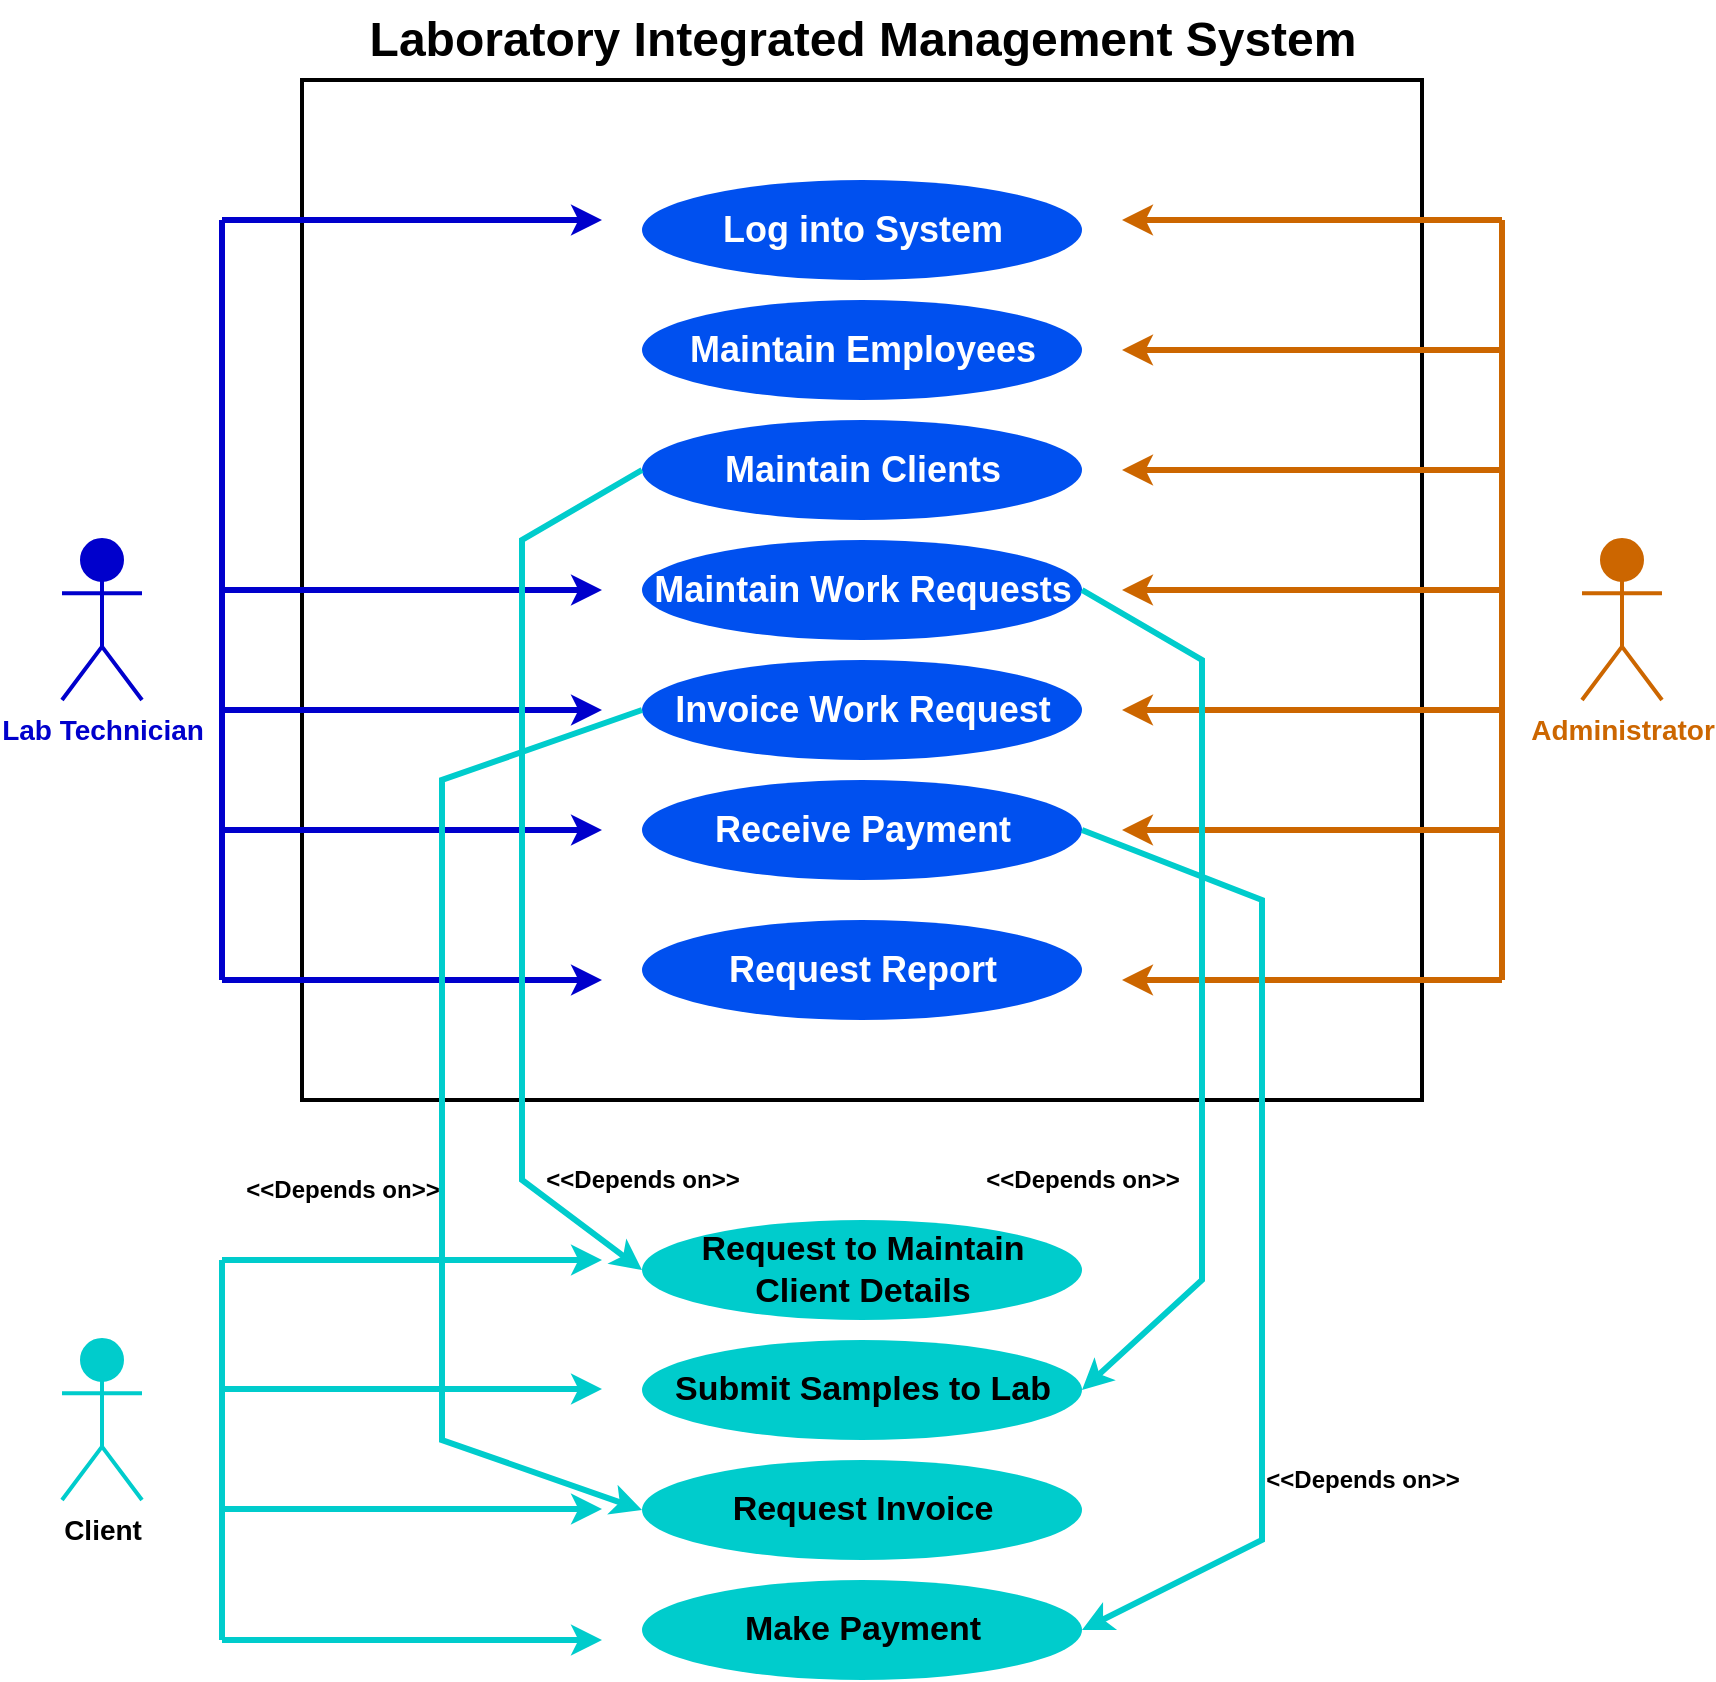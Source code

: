 <mxfile version="20.2.3" type="device"><diagram id="_AR5xi1rkQXITk8d271d" name="Page-1"><mxGraphModel dx="1422" dy="865" grid="1" gridSize="10" guides="1" tooltips="1" connect="1" arrows="1" fold="1" page="1" pageScale="1" pageWidth="850" pageHeight="1100" math="0" shadow="0"><root><mxCell id="0"/><mxCell id="1" parent="0"/><mxCell id="fX5SQhd1wTMBK9etIQz_-1" value="" style="rounded=0;whiteSpace=wrap;html=1;strokeWidth=2;" parent="1" vertex="1"><mxGeometry x="160" y="40" width="560" height="510" as="geometry"/></mxCell><mxCell id="fX5SQhd1wTMBK9etIQz_-2" value="&lt;font size=&quot;1&quot;&gt;&lt;b style=&quot;font-size: 14px&quot;&gt;Lab Technician&lt;br&gt;&lt;/b&gt;&lt;/font&gt;" style="shape=umlActor;verticalLabelPosition=bottom;verticalAlign=top;html=1;outlineConnect=0;strokeWidth=2;fontColor=#0000CC;fillColor=#0000CC;strokeColor=#0000CC;" parent="1" vertex="1"><mxGeometry x="40" y="270" width="40" height="80" as="geometry"/></mxCell><mxCell id="hlS6kBS3CGaCVJeCcZKA-1" value="Laboratory Integrated Management System" style="text;strokeColor=none;fillColor=none;html=1;fontSize=24;fontStyle=1;verticalAlign=middle;align=center;" parent="1" vertex="1"><mxGeometry x="390" width="100" height="40" as="geometry"/></mxCell><mxCell id="hlS6kBS3CGaCVJeCcZKA-5" value="" style="ellipse;whiteSpace=wrap;html=1;fontSize=14;strokeWidth=2;fillColor=#0050ef;fontColor=#ffffff;strokeColor=none;" parent="1" vertex="1"><mxGeometry x="330" y="90" width="220" height="50" as="geometry"/></mxCell><mxCell id="hlS6kBS3CGaCVJeCcZKA-7" value="Log into System" style="text;strokeColor=none;fillColor=#0050ef;html=1;fontSize=18;fontStyle=1;verticalAlign=middle;align=center;fontColor=#ffffff;" parent="1" vertex="1"><mxGeometry x="390" y="95" width="100" height="40" as="geometry"/></mxCell><mxCell id="hlS6kBS3CGaCVJeCcZKA-8" value="" style="ellipse;whiteSpace=wrap;html=1;fontSize=14;strokeWidth=2;fillColor=#0050ef;fontColor=#ffffff;strokeColor=none;" parent="1" vertex="1"><mxGeometry x="330" y="150" width="220" height="50" as="geometry"/></mxCell><mxCell id="hlS6kBS3CGaCVJeCcZKA-9" value="Maintain Employees" style="text;strokeColor=none;fillColor=#0050ef;html=1;fontSize=18;fontStyle=1;verticalAlign=middle;align=center;fontColor=#ffffff;" parent="1" vertex="1"><mxGeometry x="390" y="155" width="100" height="40" as="geometry"/></mxCell><mxCell id="hlS6kBS3CGaCVJeCcZKA-10" value="" style="ellipse;whiteSpace=wrap;html=1;fontSize=14;strokeWidth=2;fillColor=#0050ef;fontColor=#ffffff;strokeColor=none;" parent="1" vertex="1"><mxGeometry x="330" y="210" width="220" height="50" as="geometry"/></mxCell><mxCell id="hlS6kBS3CGaCVJeCcZKA-11" value="Maintain Clients" style="text;strokeColor=none;fillColor=#0050ef;html=1;fontSize=18;fontStyle=1;verticalAlign=middle;align=center;fontColor=#ffffff;" parent="1" vertex="1"><mxGeometry x="390" y="215" width="100" height="40" as="geometry"/></mxCell><mxCell id="hlS6kBS3CGaCVJeCcZKA-12" value="" style="ellipse;whiteSpace=wrap;html=1;fontSize=14;strokeWidth=2;fillColor=#0050ef;fontColor=#ffffff;strokeColor=none;" parent="1" vertex="1"><mxGeometry x="330" y="270" width="220" height="50" as="geometry"/></mxCell><mxCell id="hlS6kBS3CGaCVJeCcZKA-13" value="Maintain Work Requests" style="text;strokeColor=none;fillColor=#0050ef;html=1;fontSize=18;fontStyle=1;verticalAlign=middle;align=center;fontColor=#ffffff;" parent="1" vertex="1"><mxGeometry x="390" y="275" width="100" height="40" as="geometry"/></mxCell><mxCell id="hlS6kBS3CGaCVJeCcZKA-14" value="" style="ellipse;whiteSpace=wrap;html=1;fontSize=14;strokeWidth=2;fillColor=#0050ef;fontColor=#ffffff;strokeColor=none;" parent="1" vertex="1"><mxGeometry x="330" y="330" width="220" height="50" as="geometry"/></mxCell><mxCell id="hlS6kBS3CGaCVJeCcZKA-15" value="" style="ellipse;whiteSpace=wrap;html=1;fontSize=14;strokeWidth=2;fillColor=#0050ef;fontColor=#ffffff;strokeColor=none;" parent="1" vertex="1"><mxGeometry x="330" y="390" width="220" height="50" as="geometry"/></mxCell><mxCell id="hlS6kBS3CGaCVJeCcZKA-16" value="" style="ellipse;whiteSpace=wrap;html=1;fontSize=14;strokeWidth=2;fillColor=#0050ef;fontColor=#ffffff;strokeColor=none;" parent="1" vertex="1"><mxGeometry x="330" y="460" width="220" height="50" as="geometry"/></mxCell><mxCell id="hlS6kBS3CGaCVJeCcZKA-18" value="Invoice Work Request" style="text;strokeColor=none;fillColor=#0050ef;html=1;fontSize=18;fontStyle=1;verticalAlign=middle;align=center;fontColor=#ffffff;" parent="1" vertex="1"><mxGeometry x="390" y="335" width="100" height="40" as="geometry"/></mxCell><mxCell id="hlS6kBS3CGaCVJeCcZKA-19" value="Receive Payment" style="text;strokeColor=none;fillColor=#0050ef;html=1;fontSize=18;fontStyle=1;verticalAlign=middle;align=center;fontColor=#ffffff;" parent="1" vertex="1"><mxGeometry x="390" y="395" width="100" height="40" as="geometry"/></mxCell><mxCell id="hlS6kBS3CGaCVJeCcZKA-20" value="Request Report" style="text;strokeColor=none;fillColor=#0050ef;html=1;fontSize=18;fontStyle=1;verticalAlign=middle;align=center;fontColor=#ffffff;" parent="1" vertex="1"><mxGeometry x="390" y="465" width="100" height="40" as="geometry"/></mxCell><mxCell id="hlS6kBS3CGaCVJeCcZKA-23" value="&lt;font size=&quot;1&quot;&gt;&lt;b style=&quot;font-size: 14px&quot;&gt;Administrator&lt;/b&gt;&lt;/font&gt;" style="shape=umlActor;verticalLabelPosition=bottom;verticalAlign=top;html=1;outlineConnect=0;strokeWidth=2;fontColor=#CC6600;fillColor=#CC6600;strokeColor=#CC6600;" parent="1" vertex="1"><mxGeometry x="800" y="270" width="40" height="80" as="geometry"/></mxCell><mxCell id="hlS6kBS3CGaCVJeCcZKA-26" value="" style="endArrow=classic;html=1;rounded=0;fontSize=18;fontColor=#CC6600;strokeColor=#0000CC;strokeWidth=3;" parent="1" edge="1"><mxGeometry width="50" height="50" relative="1" as="geometry"><mxPoint x="120" y="110" as="sourcePoint"/><mxPoint x="310" y="110" as="targetPoint"/></mxGeometry></mxCell><mxCell id="hlS6kBS3CGaCVJeCcZKA-30" value="" style="endArrow=none;html=1;rounded=0;fontSize=18;fontColor=#CC6600;strokeColor=#0000CC;strokeWidth=3;" parent="1" edge="1"><mxGeometry width="50" height="50" relative="1" as="geometry"><mxPoint x="120" y="490" as="sourcePoint"/><mxPoint x="120" y="110" as="targetPoint"/></mxGeometry></mxCell><mxCell id="2MUvreHd9XoRfkg7bYWr-1" value="" style="endArrow=classic;html=1;rounded=0;fontSize=18;fontColor=#CC6600;strokeColor=#0000CC;strokeWidth=3;" parent="1" edge="1"><mxGeometry width="50" height="50" relative="1" as="geometry"><mxPoint x="120" y="295" as="sourcePoint"/><mxPoint x="310" y="295" as="targetPoint"/></mxGeometry></mxCell><mxCell id="2MUvreHd9XoRfkg7bYWr-2" value="" style="endArrow=classic;html=1;rounded=0;fontSize=18;fontColor=#CC6600;strokeColor=#0000CC;strokeWidth=3;" parent="1" edge="1"><mxGeometry width="50" height="50" relative="1" as="geometry"><mxPoint x="120" y="355" as="sourcePoint"/><mxPoint x="310" y="355" as="targetPoint"/></mxGeometry></mxCell><mxCell id="2MUvreHd9XoRfkg7bYWr-3" value="" style="endArrow=classic;html=1;rounded=0;fontSize=18;fontColor=#CC6600;strokeColor=#0000CC;strokeWidth=3;" parent="1" edge="1"><mxGeometry width="50" height="50" relative="1" as="geometry"><mxPoint x="120" y="415" as="sourcePoint"/><mxPoint x="310" y="415" as="targetPoint"/></mxGeometry></mxCell><mxCell id="2MUvreHd9XoRfkg7bYWr-4" value="" style="endArrow=classic;html=1;rounded=0;fontSize=18;fontColor=#CC6600;strokeColor=#0000CC;strokeWidth=3;" parent="1" edge="1"><mxGeometry width="50" height="50" relative="1" as="geometry"><mxPoint x="120" y="490" as="sourcePoint"/><mxPoint x="310" y="490" as="targetPoint"/></mxGeometry></mxCell><mxCell id="2MUvreHd9XoRfkg7bYWr-5" value="" style="endArrow=none;html=1;rounded=0;fontSize=18;fontColor=#CC6600;strokeColor=#CC6600;strokeWidth=3;" parent="1" edge="1"><mxGeometry width="50" height="50" relative="1" as="geometry"><mxPoint x="760" y="490" as="sourcePoint"/><mxPoint x="760" y="110" as="targetPoint"/></mxGeometry></mxCell><mxCell id="2MUvreHd9XoRfkg7bYWr-6" value="" style="endArrow=classic;html=1;rounded=0;fontSize=18;fontColor=#CC6600;strokeColor=#CC6600;strokeWidth=3;" parent="1" edge="1"><mxGeometry width="50" height="50" relative="1" as="geometry"><mxPoint x="760" y="110" as="sourcePoint"/><mxPoint x="570" y="110" as="targetPoint"/></mxGeometry></mxCell><mxCell id="2MUvreHd9XoRfkg7bYWr-8" value="" style="endArrow=classic;html=1;rounded=0;fontSize=18;fontColor=#CC6600;strokeColor=#CC6600;strokeWidth=3;" parent="1" edge="1"><mxGeometry width="50" height="50" relative="1" as="geometry"><mxPoint x="760" y="175" as="sourcePoint"/><mxPoint x="570" y="175" as="targetPoint"/></mxGeometry></mxCell><mxCell id="2MUvreHd9XoRfkg7bYWr-9" value="" style="endArrow=classic;html=1;rounded=0;fontSize=18;fontColor=#CC6600;strokeColor=#CC6600;strokeWidth=3;" parent="1" edge="1"><mxGeometry width="50" height="50" relative="1" as="geometry"><mxPoint x="760" y="235" as="sourcePoint"/><mxPoint x="570" y="235" as="targetPoint"/></mxGeometry></mxCell><mxCell id="2MUvreHd9XoRfkg7bYWr-10" value="" style="endArrow=classic;html=1;rounded=0;fontSize=18;fontColor=#CC6600;strokeColor=#CC6600;strokeWidth=3;" parent="1" edge="1"><mxGeometry width="50" height="50" relative="1" as="geometry"><mxPoint x="760" y="295" as="sourcePoint"/><mxPoint x="570" y="295" as="targetPoint"/></mxGeometry></mxCell><mxCell id="2MUvreHd9XoRfkg7bYWr-11" value="" style="endArrow=classic;html=1;rounded=0;fontSize=18;fontColor=#CC6600;strokeColor=#CC6600;strokeWidth=3;" parent="1" edge="1"><mxGeometry width="50" height="50" relative="1" as="geometry"><mxPoint x="760" y="355" as="sourcePoint"/><mxPoint x="570" y="355" as="targetPoint"/></mxGeometry></mxCell><mxCell id="2MUvreHd9XoRfkg7bYWr-12" value="" style="endArrow=classic;html=1;rounded=0;fontSize=18;fontColor=#CC6600;strokeColor=#CC6600;strokeWidth=3;" parent="1" edge="1"><mxGeometry width="50" height="50" relative="1" as="geometry"><mxPoint x="760" y="415" as="sourcePoint"/><mxPoint x="570" y="415" as="targetPoint"/></mxGeometry></mxCell><mxCell id="2MUvreHd9XoRfkg7bYWr-13" value="" style="endArrow=classic;html=1;rounded=0;fontSize=18;fontColor=#CC6600;strokeColor=#CC6600;strokeWidth=3;" parent="1" edge="1"><mxGeometry width="50" height="50" relative="1" as="geometry"><mxPoint x="760" y="490" as="sourcePoint"/><mxPoint x="570" y="490" as="targetPoint"/></mxGeometry></mxCell><mxCell id="2MUvreHd9XoRfkg7bYWr-15" value="" style="ellipse;whiteSpace=wrap;html=1;fontSize=14;strokeWidth=2;fillColor=#00CCCC;fontColor=#ffffff;strokeColor=none;" parent="1" vertex="1"><mxGeometry x="330" y="610" width="220" height="50" as="geometry"/></mxCell><mxCell id="2MUvreHd9XoRfkg7bYWr-16" value="Request to Maintain&lt;br style=&quot;font-size: 17px;&quot;&gt;Client Details" style="text;strokeColor=none;fillColor=#00CCCC;html=1;fontSize=17;fontStyle=1;verticalAlign=middle;align=center;fontColor=#000000;" parent="1" vertex="1"><mxGeometry x="390" y="615" width="100" height="40" as="geometry"/></mxCell><mxCell id="2MUvreHd9XoRfkg7bYWr-17" value="&lt;span style=&quot;font-size: 14px&quot;&gt;&lt;b&gt;&lt;font color=&quot;#000000&quot;&gt;Client&lt;/font&gt;&lt;/b&gt;&lt;/span&gt;" style="shape=umlActor;verticalLabelPosition=bottom;verticalAlign=top;html=1;outlineConnect=0;strokeWidth=2;fontColor=#666666;fillColor=#00CCCC;strokeColor=#00CCCC;" parent="1" vertex="1"><mxGeometry x="40" y="670" width="40" height="80" as="geometry"/></mxCell><mxCell id="2MUvreHd9XoRfkg7bYWr-20" value="" style="ellipse;whiteSpace=wrap;html=1;fontSize=14;strokeWidth=2;fillColor=#00CCCC;fontColor=#ffffff;strokeColor=none;" parent="1" vertex="1"><mxGeometry x="330" y="670" width="220" height="50" as="geometry"/></mxCell><mxCell id="2MUvreHd9XoRfkg7bYWr-21" value="Submit Samples to Lab" style="text;strokeColor=none;fillColor=#00CCCC;html=1;fontSize=17;fontStyle=1;verticalAlign=middle;align=center;fontColor=#000000;" parent="1" vertex="1"><mxGeometry x="390" y="675" width="100" height="40" as="geometry"/></mxCell><mxCell id="2MUvreHd9XoRfkg7bYWr-22" value="" style="ellipse;whiteSpace=wrap;html=1;fontSize=14;strokeWidth=2;fillColor=#00CCCC;fontColor=#ffffff;strokeColor=none;" parent="1" vertex="1"><mxGeometry x="330" y="730" width="220" height="50" as="geometry"/></mxCell><mxCell id="2MUvreHd9XoRfkg7bYWr-23" value="" style="ellipse;whiteSpace=wrap;html=1;fontSize=14;strokeWidth=2;fillColor=#00CCCC;fontColor=#ffffff;strokeColor=none;" parent="1" vertex="1"><mxGeometry x="330" y="790" width="220" height="50" as="geometry"/></mxCell><mxCell id="2MUvreHd9XoRfkg7bYWr-24" value="Request Invoice" style="text;strokeColor=none;fillColor=#00CCCC;html=1;fontSize=17;fontStyle=1;verticalAlign=middle;align=center;fontColor=#000000;" parent="1" vertex="1"><mxGeometry x="390" y="735" width="100" height="40" as="geometry"/></mxCell><mxCell id="2MUvreHd9XoRfkg7bYWr-25" value="Make Payment" style="text;strokeColor=none;fillColor=#00CCCC;html=1;fontSize=17;fontStyle=1;verticalAlign=middle;align=center;fontColor=#000000;" parent="1" vertex="1"><mxGeometry x="390" y="795" width="100" height="40" as="geometry"/></mxCell><mxCell id="KiY-tg3LTxfL3jir7P28-1" value="" style="endArrow=none;html=1;rounded=0;fontSize=18;fontColor=#CC6600;strokeColor=#00CCCC;strokeWidth=3;" parent="1" edge="1"><mxGeometry width="50" height="50" relative="1" as="geometry"><mxPoint x="120" y="820" as="sourcePoint"/><mxPoint x="120" y="630" as="targetPoint"/></mxGeometry></mxCell><mxCell id="KiY-tg3LTxfL3jir7P28-2" value="" style="endArrow=classic;html=1;rounded=0;fontSize=18;fontColor=#CC6600;strokeColor=#00CCCC;strokeWidth=3;" parent="1" edge="1"><mxGeometry width="50" height="50" relative="1" as="geometry"><mxPoint x="120" y="630" as="sourcePoint"/><mxPoint x="310" y="630" as="targetPoint"/></mxGeometry></mxCell><mxCell id="KiY-tg3LTxfL3jir7P28-3" value="" style="endArrow=classic;html=1;rounded=0;fontSize=18;fontColor=#CC6600;strokeColor=#00CCCC;strokeWidth=3;" parent="1" edge="1"><mxGeometry width="50" height="50" relative="1" as="geometry"><mxPoint x="120" y="694.5" as="sourcePoint"/><mxPoint x="310" y="694.5" as="targetPoint"/></mxGeometry></mxCell><mxCell id="KiY-tg3LTxfL3jir7P28-4" value="" style="endArrow=classic;html=1;rounded=0;fontSize=18;fontColor=#CC6600;strokeColor=#00CCCC;strokeWidth=3;" parent="1" edge="1"><mxGeometry width="50" height="50" relative="1" as="geometry"><mxPoint x="120" y="754.5" as="sourcePoint"/><mxPoint x="310" y="754.5" as="targetPoint"/></mxGeometry></mxCell><mxCell id="KiY-tg3LTxfL3jir7P28-5" value="" style="endArrow=classic;html=1;rounded=0;fontSize=18;fontColor=#CC6600;strokeColor=#00CCCC;strokeWidth=3;" parent="1" edge="1"><mxGeometry width="50" height="50" relative="1" as="geometry"><mxPoint x="120" y="820" as="sourcePoint"/><mxPoint x="310" y="820" as="targetPoint"/></mxGeometry></mxCell><mxCell id="KiY-tg3LTxfL3jir7P28-11" value="" style="endArrow=classic;html=1;rounded=0;fontSize=18;fontColor=#CC6600;strokeColor=#00CCCC;strokeWidth=3;entryX=0;entryY=0.5;entryDx=0;entryDy=0;exitX=0;exitY=0.5;exitDx=0;exitDy=0;" parent="1" source="hlS6kBS3CGaCVJeCcZKA-10" target="2MUvreHd9XoRfkg7bYWr-15" edge="1"><mxGeometry width="50" height="50" relative="1" as="geometry"><mxPoint x="130" y="640" as="sourcePoint"/><mxPoint x="320" y="640" as="targetPoint"/><Array as="points"><mxPoint x="270" y="270"/><mxPoint x="270" y="590"/></Array></mxGeometry></mxCell><mxCell id="KiY-tg3LTxfL3jir7P28-12" value="" style="endArrow=classic;html=1;rounded=0;fontSize=18;fontColor=#CC6600;strokeColor=#00CCCC;strokeWidth=3;entryX=1;entryY=0.5;entryDx=0;entryDy=0;exitX=1;exitY=0.5;exitDx=0;exitDy=0;" parent="1" source="hlS6kBS3CGaCVJeCcZKA-12" target="2MUvreHd9XoRfkg7bYWr-20" edge="1"><mxGeometry width="50" height="50" relative="1" as="geometry"><mxPoint x="130" y="640" as="sourcePoint"/><mxPoint x="320" y="640" as="targetPoint"/><Array as="points"><mxPoint x="610" y="330"/><mxPoint x="610" y="640"/></Array></mxGeometry></mxCell><mxCell id="KiY-tg3LTxfL3jir7P28-13" value="" style="endArrow=classic;html=1;rounded=0;fontSize=18;fontColor=#CC6600;strokeColor=#00CCCC;strokeWidth=3;entryX=0;entryY=0.5;entryDx=0;entryDy=0;exitX=0;exitY=0.5;exitDx=0;exitDy=0;" parent="1" source="hlS6kBS3CGaCVJeCcZKA-14" target="2MUvreHd9XoRfkg7bYWr-22" edge="1"><mxGeometry width="50" height="50" relative="1" as="geometry"><mxPoint x="130" y="704.5" as="sourcePoint"/><mxPoint x="320" y="704.5" as="targetPoint"/><Array as="points"><mxPoint x="230" y="390"/><mxPoint x="230" y="720"/></Array></mxGeometry></mxCell><mxCell id="KiY-tg3LTxfL3jir7P28-14" value="" style="endArrow=classic;html=1;rounded=0;fontSize=18;fontColor=#CC6600;strokeColor=#00CCCC;strokeWidth=3;entryX=1;entryY=0.5;entryDx=0;entryDy=0;exitX=1;exitY=0.5;exitDx=0;exitDy=0;" parent="1" source="hlS6kBS3CGaCVJeCcZKA-15" target="2MUvreHd9XoRfkg7bYWr-23" edge="1"><mxGeometry width="50" height="50" relative="1" as="geometry"><mxPoint x="130" y="640" as="sourcePoint"/><mxPoint x="320" y="640" as="targetPoint"/><Array as="points"><mxPoint x="640" y="450"/><mxPoint x="640" y="770"/></Array></mxGeometry></mxCell><mxCell id="KiY-tg3LTxfL3jir7P28-16" value="&amp;lt;&amp;lt;Depends on&amp;gt;&amp;gt;" style="text;strokeColor=none;fillColor=none;html=1;fontSize=12;fontStyle=1;verticalAlign=middle;align=center;fontColor=#000000;" parent="1" vertex="1"><mxGeometry x="280" y="570" width="100" height="40" as="geometry"/></mxCell><mxCell id="KiY-tg3LTxfL3jir7P28-17" value="&amp;lt;&amp;lt;Depends on&amp;gt;&amp;gt;" style="text;strokeColor=none;fillColor=none;html=1;fontSize=12;fontStyle=1;verticalAlign=middle;align=center;fontColor=#000000;" parent="1" vertex="1"><mxGeometry x="130" y="575" width="100" height="40" as="geometry"/></mxCell><mxCell id="KiY-tg3LTxfL3jir7P28-18" value="&amp;lt;&amp;lt;Depends on&amp;gt;&amp;gt;" style="text;strokeColor=none;fillColor=none;html=1;fontSize=12;fontStyle=1;verticalAlign=middle;align=center;fontColor=#000000;" parent="1" vertex="1"><mxGeometry x="500" y="570" width="100" height="40" as="geometry"/></mxCell><mxCell id="KiY-tg3LTxfL3jir7P28-19" value="&amp;lt;&amp;lt;Depends on&amp;gt;&amp;gt;" style="text;strokeColor=none;fillColor=none;html=1;fontSize=12;fontStyle=1;verticalAlign=middle;align=center;fontColor=#000000;" parent="1" vertex="1"><mxGeometry x="640" y="720" width="100" height="40" as="geometry"/></mxCell></root></mxGraphModel></diagram></mxfile>